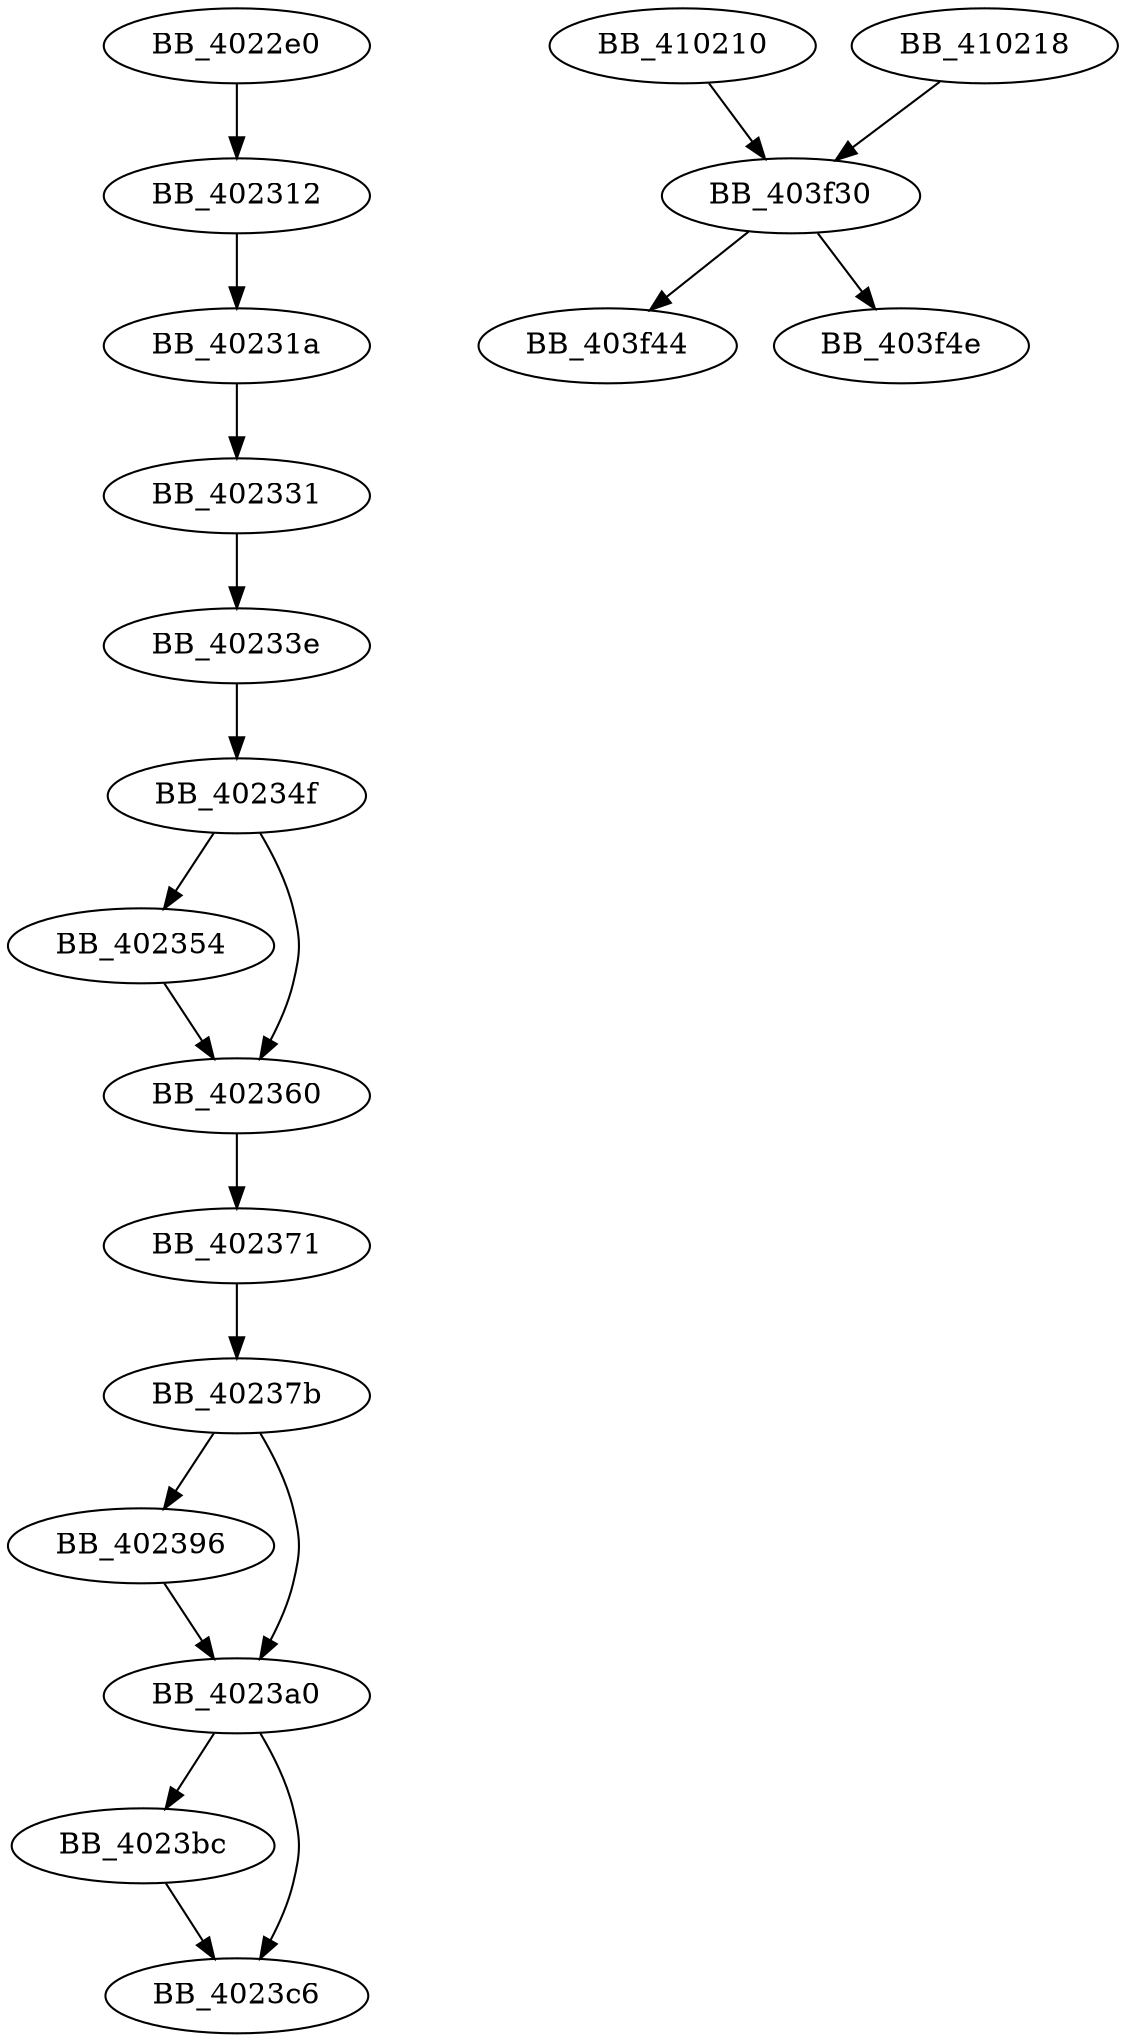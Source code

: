 DiGraph sub_4022E0{
BB_4022e0->BB_402312
BB_402312->BB_40231a
BB_40231a->BB_402331
BB_402331->BB_40233e
BB_40233e->BB_40234f
BB_40234f->BB_402354
BB_40234f->BB_402360
BB_402354->BB_402360
BB_402360->BB_402371
BB_402371->BB_40237b
BB_40237b->BB_402396
BB_40237b->BB_4023a0
BB_402396->BB_4023a0
BB_4023a0->BB_4023bc
BB_4023a0->BB_4023c6
BB_4023bc->BB_4023c6
BB_403f30->BB_403f44
BB_403f30->BB_403f4e
BB_410210->BB_403f30
BB_410218->BB_403f30
}
